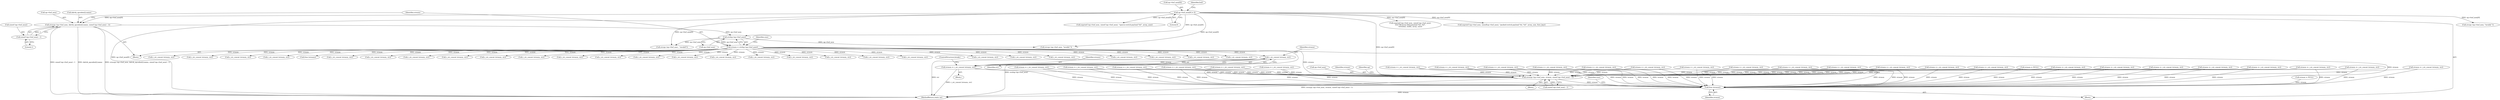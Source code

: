 digraph "0_radare2_f41e941341e44aa86edd4483c4487ec09a074257@pointer" {
"1001014" [label="(Call,r_str_concat (strasm, str))"];
"1000375" [label="(Call,strasm = strdup (op->buf_asm))"];
"1000377" [label="(Call,strdup (op->buf_asm))"];
"1000360" [label="(Call,strncpy (op->buf_asm, dalvik_opcodes[i].name, sizeof (op->buf_asm) - 1))"];
"1000159" [label="(Call,op->buf_asm[0] = 0)"];
"1000369" [label="(Call,sizeof (op->buf_asm) - 1)"];
"1001012" [label="(Call,strasm = r_str_concat (strasm, str))"];
"1002136" [label="(Call,strncpy (op->buf_asm, strasm, sizeof (op->buf_asm) - 1))"];
"1002198" [label="(Call,free (strasm))"];
"1000769" [label="(Call,strasm = r_str_concat (strasm, str))"];
"1002198" [label="(Call,free (strasm))"];
"1002135" [label="(Block,)"];
"1002127" [label="(Call,strasm = NULL)"];
"1001016" [label="(Identifier,str)"];
"1000382" [label="(Identifier,size)"];
"1000897" [label="(Call,strasm = r_str_concat (strasm, str))"];
"1001188" [label="(Call,strasm = r_str_concat (strasm, str))"];
"1000883" [label="(Call,strasm = r_str_concat (strasm, str))"];
"1000489" [label="(Call,strasm = r_str_concat (strasm, str))"];
"1001502" [label="(Call,r_str_concat (strasm, str))"];
"1000378" [label="(Call,op->buf_asm)"];
"1000131" [label="(Block,)"];
"1000423" [label="(Call,r_str_concat (strasm, str))"];
"1001364" [label="(Call,r_str_concat (strasm, str))"];
"1002199" [label="(Identifier,strasm)"];
"1002150" [label="(Identifier,op)"];
"1000421" [label="(Call,strasm = r_str_concat (strasm, str))"];
"1000321" [label="(Call,snprintf (op->buf_asm, sizeof (op->buf_asm),\n\t\t\t\t\t\"fill-array-data-payload %d, %d\",\n\t\t\t\t\telem_width, array_size))"];
"1000377" [label="(Call,strdup (op->buf_asm))"];
"1002201" [label="(Identifier,size)"];
"1000361" [label="(Call,op->buf_asm)"];
"1000807" [label="(Call,r_str_concat (strasm, str))"];
"1000165" [label="(Literal,0)"];
"1001051" [label="(Call,strasm = r_str_concat (strasm, str))"];
"1000917" [label="(Call,strasm = r_str_concat (strasm, str))"];
"1001179" [label="(Call,r_str_concat (strasm, str))"];
"1000509" [label="(Call,strasm = r_str_concat (strasm, str))"];
"1002137" [label="(Call,op->buf_asm)"];
"1000216" [label="(Call,snprintf (op->buf_asm, sizeof(op->buf_asm), \"packed-switch-payload %d, %d\", array_size, first_key))"];
"1000360" [label="(Call,strncpy (op->buf_asm, dalvik_opcodes[i].name, sizeof (op->buf_asm) - 1))"];
"1001612" [label="(Call,r_str_concat (strasm, str))"];
"1000944" [label="(Call,strasm = r_str_concat (strasm, str))"];
"1000636" [label="(Call,strasm = r_str_concat (strasm, str))"];
"1000359" [label="(Block,)"];
"1000805" [label="(Call,strasm = r_str_concat (strasm, str))"];
"1000375" [label="(Call,strasm = strdup (op->buf_asm))"];
"1000843" [label="(Call,r_str_concat (strasm, str))"];
"1000455" [label="(Call,r_str_concat (strasm, str))"];
"1001715" [label="(Call,r_str_concat (strasm, str))"];
"1001053" [label="(Call,r_str_concat (strasm, str))"];
"1000370" [label="(Call,sizeof (op->buf_asm))"];
"1000978" [label="(Call,r_str_concat (strasm, str))"];
"1000374" [label="(Literal,1)"];
"1001566" [label="(Call,r_str_concat (strasm, str))"];
"1000511" [label="(Call,r_str_concat (strasm, str))"];
"1001373" [label="(Call,strasm = r_str_concat (strasm, str))"];
"1001013" [label="(Identifier,strasm)"];
"1001713" [label="(Call,strasm = r_str_concat (strasm, str))"];
"1001017" [label="(ControlStructure,break;)"];
"1000946" [label="(Call,r_str_concat (strasm, str))"];
"1000976" [label="(Call,strasm = r_str_concat (strasm, str))"];
"1000539" [label="(Call,strasm = r_str_concat (strasm, str))"];
"1001888" [label="(Call,strasm = r_str_concat (strasm, str))"];
"1000376" [label="(Identifier,strasm)"];
"1000885" [label="(Call,r_str_concat (strasm, str))"];
"1002136" [label="(Call,strncpy (op->buf_asm, strasm, sizeof (op->buf_asm) - 1))"];
"1001610" [label="(Call,strasm = r_str_concat (strasm, str))"];
"1000369" [label="(Call,sizeof (op->buf_asm) - 1)"];
"1001773" [label="(Call,strasm = r_str_concat (strasm, str))"];
"1001564" [label="(Call,strasm = r_str_concat (strasm, str))"];
"1002050" [label="(Call,r_str_concat (strasm, str))"];
"1001237" [label="(Call,strasm = r_str_concat (strasm, str))"];
"1000638" [label="(Call,r_str_concat (strasm, str))"];
"1001890" [label="(Call,r_str_concat (strasm, str))"];
"1000453" [label="(Call,strasm = r_str_concat (strasm, str))"];
"1000899" [label="(Call,r_str_concat (strasm, str))"];
"1002202" [label="(MethodReturn,static int)"];
"1000160" [label="(Call,op->buf_asm[0])"];
"1001775" [label="(Call,r_str_concat (strasm, str))"];
"1002140" [label="(Identifier,strasm)"];
"1000693" [label="(Call,r_str_concat (strasm, str))"];
"1002141" [label="(Call,sizeof (op->buf_asm) - 1)"];
"1000541" [label="(Call,r_str_concat (strasm, str))"];
"1000394" [label="(Block,)"];
"1001500" [label="(Call,strasm = r_str_concat (strasm, str))"];
"1002172" [label="(Call,strcpy (op->buf_asm, \"invalid \"))"];
"1002161" [label="(Call,strcpy (op->buf_asm , \"invalid\"))"];
"1000255" [label="(Call,snprintf (op->buf_asm, sizeof (op->buf_asm), \"sparse-switch-payload %d\", array_size))"];
"1000352" [label="(Call,strasm = NULL)"];
"1000841" [label="(Call,strasm = r_str_concat (strasm, str))"];
"1002125" [label="(Call,free (strasm))"];
"1001014" [label="(Call,r_str_concat (strasm, str))"];
"1000169" [label="(Identifier,buf)"];
"1002110" [label="(Call,strasm = r_str_concat (strasm, str))"];
"1000919" [label="(Call,r_str_concat (strasm, str))"];
"1000575" [label="(Call,r_str_concat (strasm, str))"];
"1000491" [label="(Call,r_str_concat (strasm, str))"];
"1001012" [label="(Call,strasm = r_str_concat (strasm, str))"];
"1000771" [label="(Call,r_str_concat (strasm, str))"];
"1001239" [label="(Call,r_str_concat (strasm, str))"];
"1000573" [label="(Call,strasm = r_str_concat (strasm, str))"];
"1000691" [label="(Call,strasm = r_str_concat (strasm, str))"];
"1000159" [label="(Call,op->buf_asm[0] = 0)"];
"1001015" [label="(Identifier,strasm)"];
"1002120" [label="(Call,strcpy (op->buf_asm, \"invalid \"))"];
"1000364" [label="(Call,dalvik_opcodes[i].name)"];
"1001014" -> "1001012"  [label="AST: "];
"1001014" -> "1001016"  [label="CFG: "];
"1001015" -> "1001014"  [label="AST: "];
"1001016" -> "1001014"  [label="AST: "];
"1001012" -> "1001014"  [label="CFG: "];
"1001014" -> "1002202"  [label="DDG: str"];
"1001014" -> "1001012"  [label="DDG: strasm"];
"1001014" -> "1001012"  [label="DDG: str"];
"1000375" -> "1001014"  [label="DDG: strasm"];
"1000375" -> "1000359"  [label="AST: "];
"1000375" -> "1000377"  [label="CFG: "];
"1000376" -> "1000375"  [label="AST: "];
"1000377" -> "1000375"  [label="AST: "];
"1000382" -> "1000375"  [label="CFG: "];
"1000375" -> "1002202"  [label="DDG: strdup (op->buf_asm)"];
"1000377" -> "1000375"  [label="DDG: op->buf_asm"];
"1000375" -> "1000423"  [label="DDG: strasm"];
"1000375" -> "1000455"  [label="DDG: strasm"];
"1000375" -> "1000491"  [label="DDG: strasm"];
"1000375" -> "1000511"  [label="DDG: strasm"];
"1000375" -> "1000541"  [label="DDG: strasm"];
"1000375" -> "1000575"  [label="DDG: strasm"];
"1000375" -> "1000638"  [label="DDG: strasm"];
"1000375" -> "1000693"  [label="DDG: strasm"];
"1000375" -> "1000771"  [label="DDG: strasm"];
"1000375" -> "1000807"  [label="DDG: strasm"];
"1000375" -> "1000843"  [label="DDG: strasm"];
"1000375" -> "1000885"  [label="DDG: strasm"];
"1000375" -> "1000899"  [label="DDG: strasm"];
"1000375" -> "1000919"  [label="DDG: strasm"];
"1000375" -> "1000946"  [label="DDG: strasm"];
"1000375" -> "1000978"  [label="DDG: strasm"];
"1000375" -> "1001053"  [label="DDG: strasm"];
"1000375" -> "1001179"  [label="DDG: strasm"];
"1000375" -> "1001239"  [label="DDG: strasm"];
"1000375" -> "1001364"  [label="DDG: strasm"];
"1000375" -> "1001502"  [label="DDG: strasm"];
"1000375" -> "1001566"  [label="DDG: strasm"];
"1000375" -> "1001612"  [label="DDG: strasm"];
"1000375" -> "1001715"  [label="DDG: strasm"];
"1000375" -> "1001775"  [label="DDG: strasm"];
"1000375" -> "1001890"  [label="DDG: strasm"];
"1000375" -> "1002050"  [label="DDG: strasm"];
"1000375" -> "1002125"  [label="DDG: strasm"];
"1000375" -> "1002136"  [label="DDG: strasm"];
"1000375" -> "1002198"  [label="DDG: strasm"];
"1000377" -> "1000378"  [label="CFG: "];
"1000378" -> "1000377"  [label="AST: "];
"1000360" -> "1000377"  [label="DDG: op->buf_asm"];
"1000159" -> "1000377"  [label="DDG: op->buf_asm[0]"];
"1000377" -> "1002120"  [label="DDG: op->buf_asm"];
"1000377" -> "1002161"  [label="DDG: op->buf_asm"];
"1000360" -> "1000359"  [label="AST: "];
"1000360" -> "1000369"  [label="CFG: "];
"1000361" -> "1000360"  [label="AST: "];
"1000364" -> "1000360"  [label="AST: "];
"1000369" -> "1000360"  [label="AST: "];
"1000376" -> "1000360"  [label="CFG: "];
"1000360" -> "1002202"  [label="DDG: sizeof (op->buf_asm) - 1"];
"1000360" -> "1002202"  [label="DDG: dalvik_opcodes[i].name"];
"1000360" -> "1002202"  [label="DDG: strncpy (op->buf_asm, dalvik_opcodes[i].name, sizeof (op->buf_asm) - 1)"];
"1000159" -> "1000360"  [label="DDG: op->buf_asm[0]"];
"1000369" -> "1000360"  [label="DDG: 1"];
"1000159" -> "1000131"  [label="AST: "];
"1000159" -> "1000165"  [label="CFG: "];
"1000160" -> "1000159"  [label="AST: "];
"1000165" -> "1000159"  [label="AST: "];
"1000169" -> "1000159"  [label="CFG: "];
"1000159" -> "1002202"  [label="DDG: op->buf_asm[0]"];
"1000159" -> "1000216"  [label="DDG: op->buf_asm[0]"];
"1000159" -> "1000255"  [label="DDG: op->buf_asm[0]"];
"1000159" -> "1000321"  [label="DDG: op->buf_asm[0]"];
"1000159" -> "1002120"  [label="DDG: op->buf_asm[0]"];
"1000159" -> "1002136"  [label="DDG: op->buf_asm[0]"];
"1000159" -> "1002161"  [label="DDG: op->buf_asm[0]"];
"1000159" -> "1002172"  [label="DDG: op->buf_asm[0]"];
"1000369" -> "1000374"  [label="CFG: "];
"1000370" -> "1000369"  [label="AST: "];
"1000374" -> "1000369"  [label="AST: "];
"1001012" -> "1000394"  [label="AST: "];
"1001013" -> "1001012"  [label="AST: "];
"1001017" -> "1001012"  [label="CFG: "];
"1001012" -> "1002202"  [label="DDG: r_str_concat (strasm, str)"];
"1001012" -> "1002136"  [label="DDG: strasm"];
"1001012" -> "1002198"  [label="DDG: strasm"];
"1002136" -> "1002135"  [label="AST: "];
"1002136" -> "1002141"  [label="CFG: "];
"1002137" -> "1002136"  [label="AST: "];
"1002140" -> "1002136"  [label="AST: "];
"1002141" -> "1002136"  [label="AST: "];
"1002150" -> "1002136"  [label="CFG: "];
"1002136" -> "1002202"  [label="DDG: strncpy (op->buf_asm, strasm, sizeof (op->buf_asm) - 1)"];
"1000539" -> "1002136"  [label="DDG: strasm"];
"1002110" -> "1002136"  [label="DDG: strasm"];
"1000917" -> "1002136"  [label="DDG: strasm"];
"1000883" -> "1002136"  [label="DDG: strasm"];
"1001188" -> "1002136"  [label="DDG: strasm"];
"1000976" -> "1002136"  [label="DDG: strasm"];
"1000897" -> "1002136"  [label="DDG: strasm"];
"1000841" -> "1002136"  [label="DDG: strasm"];
"1000489" -> "1002136"  [label="DDG: strasm"];
"1001051" -> "1002136"  [label="DDG: strasm"];
"1001888" -> "1002136"  [label="DDG: strasm"];
"1000805" -> "1002136"  [label="DDG: strasm"];
"1001237" -> "1002136"  [label="DDG: strasm"];
"1000636" -> "1002136"  [label="DDG: strasm"];
"1001610" -> "1002136"  [label="DDG: strasm"];
"1002127" -> "1002136"  [label="DDG: strasm"];
"1000769" -> "1002136"  [label="DDG: strasm"];
"1000421" -> "1002136"  [label="DDG: strasm"];
"1001564" -> "1002136"  [label="DDG: strasm"];
"1000573" -> "1002136"  [label="DDG: strasm"];
"1000944" -> "1002136"  [label="DDG: strasm"];
"1001713" -> "1002136"  [label="DDG: strasm"];
"1001373" -> "1002136"  [label="DDG: strasm"];
"1000691" -> "1002136"  [label="DDG: strasm"];
"1000509" -> "1002136"  [label="DDG: strasm"];
"1001500" -> "1002136"  [label="DDG: strasm"];
"1001773" -> "1002136"  [label="DDG: strasm"];
"1000453" -> "1002136"  [label="DDG: strasm"];
"1002141" -> "1002136"  [label="DDG: 1"];
"1002136" -> "1002198"  [label="DDG: strasm"];
"1002198" -> "1000131"  [label="AST: "];
"1002198" -> "1002199"  [label="CFG: "];
"1002199" -> "1002198"  [label="AST: "];
"1002201" -> "1002198"  [label="CFG: "];
"1002198" -> "1002202"  [label="DDG: strasm"];
"1000539" -> "1002198"  [label="DDG: strasm"];
"1002110" -> "1002198"  [label="DDG: strasm"];
"1000917" -> "1002198"  [label="DDG: strasm"];
"1000883" -> "1002198"  [label="DDG: strasm"];
"1001188" -> "1002198"  [label="DDG: strasm"];
"1000976" -> "1002198"  [label="DDG: strasm"];
"1000897" -> "1002198"  [label="DDG: strasm"];
"1000841" -> "1002198"  [label="DDG: strasm"];
"1000489" -> "1002198"  [label="DDG: strasm"];
"1001051" -> "1002198"  [label="DDG: strasm"];
"1001888" -> "1002198"  [label="DDG: strasm"];
"1000805" -> "1002198"  [label="DDG: strasm"];
"1001237" -> "1002198"  [label="DDG: strasm"];
"1000636" -> "1002198"  [label="DDG: strasm"];
"1001610" -> "1002198"  [label="DDG: strasm"];
"1000352" -> "1002198"  [label="DDG: strasm"];
"1002127" -> "1002198"  [label="DDG: strasm"];
"1000769" -> "1002198"  [label="DDG: strasm"];
"1000421" -> "1002198"  [label="DDG: strasm"];
"1001564" -> "1002198"  [label="DDG: strasm"];
"1000573" -> "1002198"  [label="DDG: strasm"];
"1000944" -> "1002198"  [label="DDG: strasm"];
"1001713" -> "1002198"  [label="DDG: strasm"];
"1001373" -> "1002198"  [label="DDG: strasm"];
"1000691" -> "1002198"  [label="DDG: strasm"];
"1000509" -> "1002198"  [label="DDG: strasm"];
"1001500" -> "1002198"  [label="DDG: strasm"];
"1001773" -> "1002198"  [label="DDG: strasm"];
"1000453" -> "1002198"  [label="DDG: strasm"];
}
